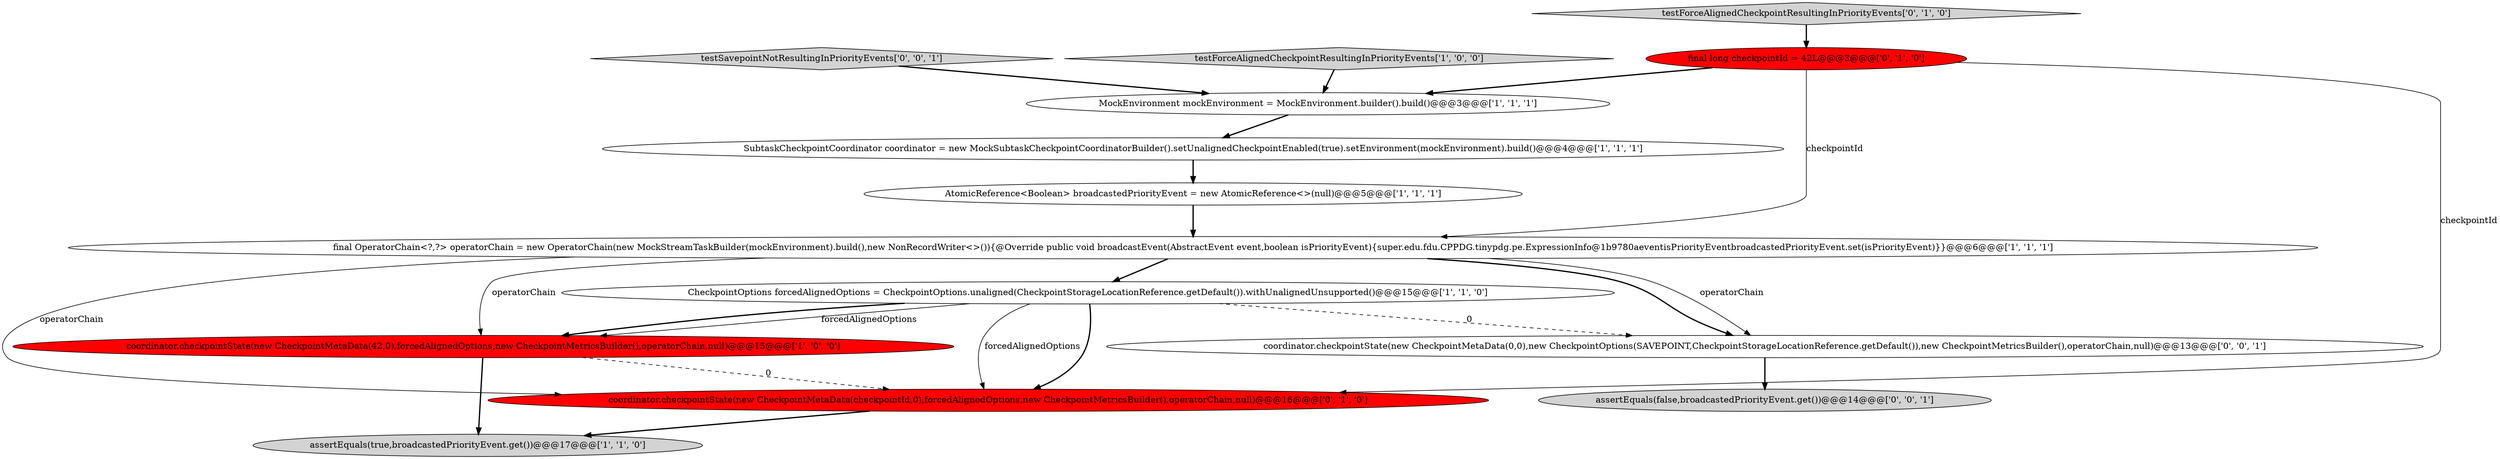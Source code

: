 digraph {
13 [style = filled, label = "coordinator.checkpointState(new CheckpointMetaData(0,0),new CheckpointOptions(SAVEPOINT,CheckpointStorageLocationReference.getDefault()),new CheckpointMetricsBuilder(),operatorChain,null)@@@13@@@['0', '0', '1']", fillcolor = white, shape = ellipse image = "AAA0AAABBB3BBB"];
5 [style = filled, label = "AtomicReference<Boolean> broadcastedPriorityEvent = new AtomicReference<>(null)@@@5@@@['1', '1', '1']", fillcolor = white, shape = ellipse image = "AAA0AAABBB1BBB"];
2 [style = filled, label = "CheckpointOptions forcedAlignedOptions = CheckpointOptions.unaligned(CheckpointStorageLocationReference.getDefault()).withUnalignedUnsupported()@@@15@@@['1', '1', '0']", fillcolor = white, shape = ellipse image = "AAA0AAABBB1BBB"];
0 [style = filled, label = "coordinator.checkpointState(new CheckpointMetaData(42,0),forcedAlignedOptions,new CheckpointMetricsBuilder(),operatorChain,null)@@@15@@@['1', '0', '0']", fillcolor = red, shape = ellipse image = "AAA1AAABBB1BBB"];
11 [style = filled, label = "testSavepointNotResultingInPriorityEvents['0', '0', '1']", fillcolor = lightgray, shape = diamond image = "AAA0AAABBB3BBB"];
1 [style = filled, label = "assertEquals(true,broadcastedPriorityEvent.get())@@@17@@@['1', '1', '0']", fillcolor = lightgray, shape = ellipse image = "AAA0AAABBB1BBB"];
6 [style = filled, label = "MockEnvironment mockEnvironment = MockEnvironment.builder().build()@@@3@@@['1', '1', '1']", fillcolor = white, shape = ellipse image = "AAA0AAABBB1BBB"];
10 [style = filled, label = "testForceAlignedCheckpointResultingInPriorityEvents['0', '1', '0']", fillcolor = lightgray, shape = diamond image = "AAA0AAABBB2BBB"];
9 [style = filled, label = "final long checkpointId = 42L@@@3@@@['0', '1', '0']", fillcolor = red, shape = ellipse image = "AAA1AAABBB2BBB"];
12 [style = filled, label = "assertEquals(false,broadcastedPriorityEvent.get())@@@14@@@['0', '0', '1']", fillcolor = lightgray, shape = ellipse image = "AAA0AAABBB3BBB"];
3 [style = filled, label = "testForceAlignedCheckpointResultingInPriorityEvents['1', '0', '0']", fillcolor = lightgray, shape = diamond image = "AAA0AAABBB1BBB"];
7 [style = filled, label = "final OperatorChain<?,?> operatorChain = new OperatorChain(new MockStreamTaskBuilder(mockEnvironment).build(),new NonRecordWriter<>()){@Override public void broadcastEvent(AbstractEvent event,boolean isPriorityEvent){super.edu.fdu.CPPDG.tinypdg.pe.ExpressionInfo@1b9780aeventisPriorityEventbroadcastedPriorityEvent.set(isPriorityEvent)}}@@@6@@@['1', '1', '1']", fillcolor = white, shape = ellipse image = "AAA0AAABBB1BBB"];
8 [style = filled, label = "coordinator.checkpointState(new CheckpointMetaData(checkpointId,0),forcedAlignedOptions,new CheckpointMetricsBuilder(),operatorChain,null)@@@16@@@['0', '1', '0']", fillcolor = red, shape = ellipse image = "AAA1AAABBB2BBB"];
4 [style = filled, label = "SubtaskCheckpointCoordinator coordinator = new MockSubtaskCheckpointCoordinatorBuilder().setUnalignedCheckpointEnabled(true).setEnvironment(mockEnvironment).build()@@@4@@@['1', '1', '1']", fillcolor = white, shape = ellipse image = "AAA0AAABBB1BBB"];
7->13 [style = bold, label=""];
2->0 [style = solid, label="forcedAlignedOptions"];
11->6 [style = bold, label=""];
3->6 [style = bold, label=""];
9->7 [style = solid, label="checkpointId"];
9->6 [style = bold, label=""];
9->8 [style = solid, label="checkpointId"];
8->1 [style = bold, label=""];
6->4 [style = bold, label=""];
7->0 [style = solid, label="operatorChain"];
2->0 [style = bold, label=""];
13->12 [style = bold, label=""];
7->2 [style = bold, label=""];
0->1 [style = bold, label=""];
2->13 [style = dashed, label="0"];
5->7 [style = bold, label=""];
0->8 [style = dashed, label="0"];
7->13 [style = solid, label="operatorChain"];
10->9 [style = bold, label=""];
7->8 [style = solid, label="operatorChain"];
2->8 [style = solid, label="forcedAlignedOptions"];
4->5 [style = bold, label=""];
2->8 [style = bold, label=""];
}
